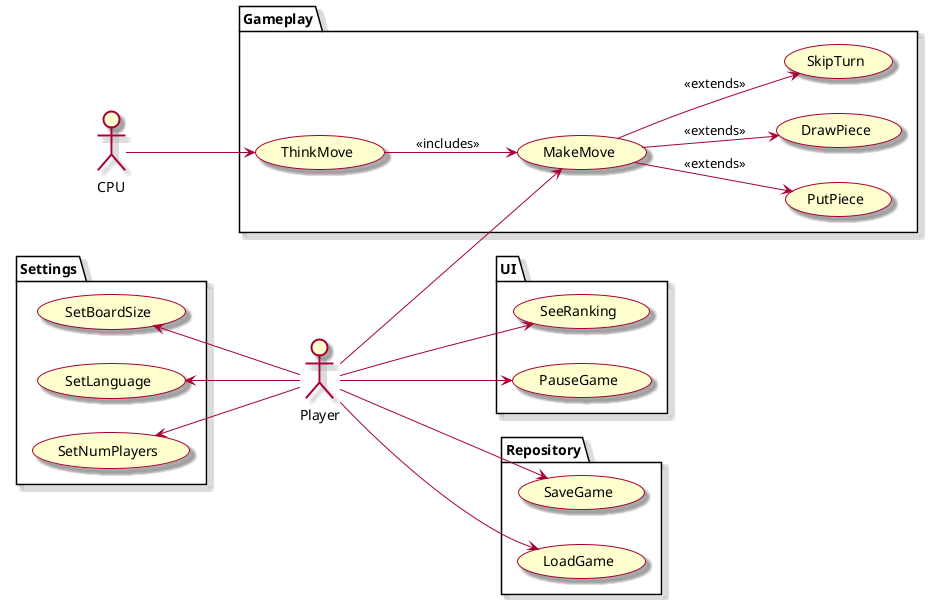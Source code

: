 @startuml
skin rose
left to right direction

package UI {
	usecase SeeRanking
	usecase PauseGame
}

package Settings {
	usecase SetBoardSize
	usecase SetLanguage
	usecase SetNumPlayers
}

package Gameplay {
	usecase ThinkMove
	usecase MakeMove
	usecase PutPiece
	usecase DrawPiece
	usecase SkipTurn
}

package Repository {
	usecase SaveGame
	usecase LoadGame
}

actor Player
actor CPU

Player --> SeeRanking
Player --> PauseGame

SetBoardSize <-- Player
SetLanguage <-- Player
SetNumPlayers <-- Player

Player --> MakeMove

CPU --> ThinkMove

MakeMove --> PutPiece: <<extends>>
MakeMove --> DrawPiece: <<extends>>
MakeMove --> SkipTurn: <<extends>>

ThinkMove --> MakeMove: <<includes>>

Player --> SaveGame
Player --> LoadGame

@enduml